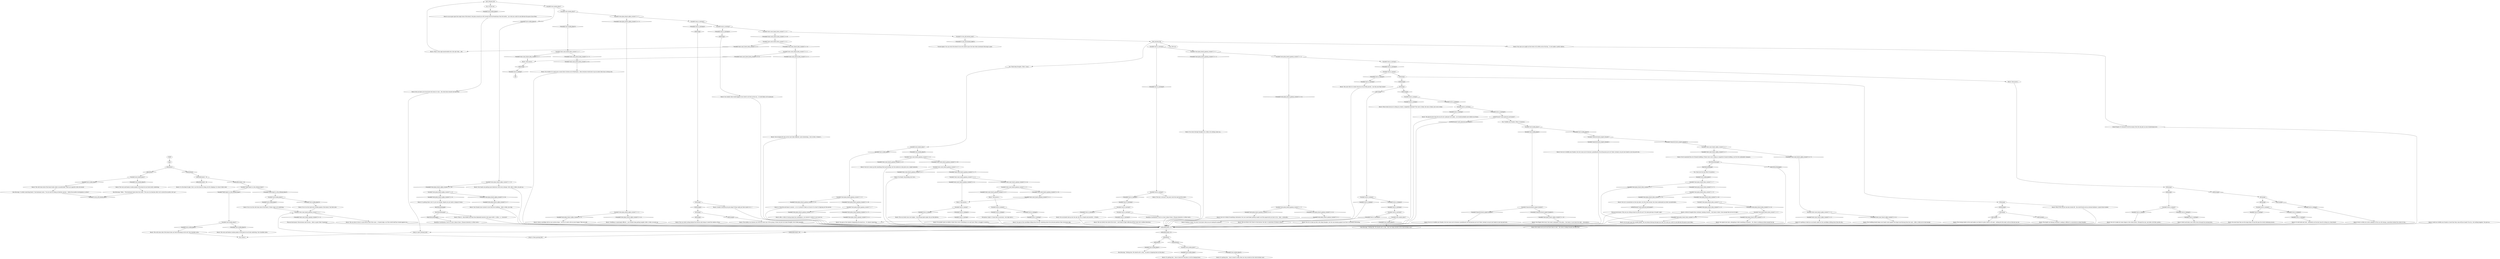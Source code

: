 # WORLD / WAITING BENCH
# a bench where you (and Kim) can sit and wait for an X amount of time so the player won't get softlocked-stuck in the game for lacking content until daychange!
# ==================================================
digraph G {
	  0 [label="START"];
	  1 [label="input"];
	  2 [label="Variable[\"stats.plaza_bench_beta_counter\"] == 3"];
	  3 [label="Variable[\"stats.plaza_bench_beta_counter\"] == 3", shape=diamond];
	  4 [label="!(Variable[\"stats.plaza_bench_beta_counter\"] == 3)", shape=diamond];
	  5 [label="Variable[\"auto.is_raining\"]"];
	  6 [label="Variable[\"auto.is_raining\"]", shape=diamond];
	  7 [label="!(Variable[\"auto.is_raining\"])", shape=diamond];
	  8 [label="Bench: Time passes..."];
	  9 [label="Bench: Every so often you catch a glimpse of the sun still shining, somewhere behind the clouds of rain..."];
	  10 [label="Bench: Darkness ahead. You don't even know what you are waiting for anymore..."];
	  11 [label="Variable[\"auto.smoke_plaza\"]"];
	  12 [label="Variable[\"auto.smoke_plaza\"]", shape=diamond];
	  13 [label="!(Variable[\"auto.smoke_plaza\"])", shape=diamond];
	  14 [label="Variable[\"auto.smoke_plaza\"]"];
	  15 [label="Variable[\"auto.smoke_plaza\"]", shape=diamond];
	  16 [label="!(Variable[\"auto.smoke_plaza\"])", shape=diamond];
	  17 [label="Jump to: [time_passing_hub]"];
	  18 [label="Bench: You try to come up with something fresh and exciting, but the endeavour only gives you a slight headache."];
	  19 [label="Variable[\"auto.is_raining\"]"];
	  20 [label="Variable[\"auto.is_raining\"]", shape=diamond];
	  21 [label="!(Variable[\"auto.is_raining\"])", shape=diamond];
	  22 [label="Variable[\"stats.coast_bench_alpha_counter\"] == 7"];
	  23 [label="Variable[\"stats.coast_bench_alpha_counter\"] == 7", shape=diamond];
	  24 [label="!(Variable[\"stats.coast_bench_alpha_counter\"] == 7)", shape=diamond];
	  25 [label="Bench: The cold stone slab of the bench looks rather uncomfortable. There are cigarette stubs all around."];
	  26 [label="Variable[\"stats.plaza_bench_gamma_counter\"] >= 8"];
	  27 [label="Variable[\"stats.plaza_bench_gamma_counter\"] >= 8", shape=diamond];
	  28 [label="!(Variable[\"stats.plaza_bench_gamma_counter\"] >= 8)", shape=diamond];
	  29 [label="Bench: It's both dark and cold... ultimately not the best time for sitting on a stone bench."];
	  30 [label="Variable[\"auto.is_raining\"]"];
	  31 [label="Variable[\"auto.is_raining\"]", shape=diamond];
	  32 [label="!(Variable[\"auto.is_raining\"])", shape=diamond];
	  33 [label="Bench: What events led you to sitting on a bench, completely drenched? The coast is bleak, the rain is bleak, your soul is bleak."];
	  34 [label="Variable[\"auto.smoke_plaza\"]"];
	  35 [label="Variable[\"auto.smoke_plaza\"]", shape=diamond];
	  36 [label="!(Variable[\"auto.smoke_plaza\"])", shape=diamond];
	  37 [label="Bench: The sun slowly setting behind the horizon only brings to mind the sadness of loss."];
	  38 [label="Variable[\"stats.coast_bench_gamma_counter\"] == 7"];
	  39 [label="Variable[\"stats.coast_bench_gamma_counter\"] == 7", shape=diamond];
	  40 [label="!(Variable[\"stats.coast_bench_gamma_counter\"] == 7)", shape=diamond];
	  41 [label="Bench: You try to twiddle your thumbs, but ever since you've become a grandmaster the old passion just isn't there. Instead, you put your hands in your lap and wait..."];
	  42 [label="Variable[\"TASK.report_to_the_tribunal_done\"]"];
	  43 [label="Variable[\"TASK.report_to_the_tribunal_done\"]", shape=diamond];
	  44 [label="!(Variable[\"TASK.report_to_the_tribunal_done\"])", shape=diamond];
	  45 [label="Variable[\"stats.coast_bench_beta_counter\"] == 3"];
	  46 [label="Variable[\"stats.coast_bench_beta_counter\"] == 3", shape=diamond];
	  47 [label="!(Variable[\"stats.coast_bench_beta_counter\"] == 3)", shape=diamond];
	  48 [label="Variable[\"character.bench_expert_thumbs\"]"];
	  49 [label="Variable[\"character.bench_expert_thumbs\"]", shape=diamond];
	  50 [label="!(Variable[\"character.bench_expert_thumbs\"])", shape=diamond];
	  51 [label="Bench: It's getting late... time to head off. The plaza is not for sleeping bums."];
	  52 [label="Bench: The bright sun blazing overhead is making it difficult to concentrate on deep thoughts."];
	  53 [label="Bench: After a while of staring ahead into nothingness, you decide it's better to just move on."];
	  54 [label="Variable[\"character.bench_expert_thumbs\"]"];
	  55 [label="Variable[\"character.bench_expert_thumbs\"]", shape=diamond];
	  56 [label="!(Variable[\"character.bench_expert_thumbs\"])", shape=diamond];
	  57 [label="Hand/Eye Coordination: You're so close! Almost there. Ultimate dexterity is within reach..."];
	  58 [label="Bench: It is the dead of night. Now is not the time for sitting, but for sleeping. It is time to find a bed."];
	  59 [label="Bench: Is Time flat and linear in nature... or is it cyclical? It feels as if you're *so close* to figuring out the answer."];
	  60 [label="Inland Empire: It's because of all the money. Even the sky gets an aura of glistening lucre."];
	  61 [label="You: Sit and rest."];
	  62 [label="IsKimHere()"];
	  63 [label="IsKimHere()", shape=diamond];
	  64 [label="!(IsKimHere())", shape=diamond];
	  65 [label="You: Think deep thoughts. [Wait 1 hour.]"];
	  66 [label="IsEvening()"];
	  67 [label="IsEvening()", shape=diamond];
	  68 [label="!(IsEvening())", shape=diamond];
	  69 [label="Variable[\"stats.coast_bench_gamma_counter\"] == 3"];
	  70 [label="Variable[\"stats.coast_bench_gamma_counter\"] == 3", shape=diamond];
	  71 [label="!(Variable[\"stats.coast_bench_gamma_counter\"] == 3)", shape=diamond];
	  72 [label="Variable[\"auto.is_raining\"]"];
	  73 [label="Variable[\"auto.is_raining\"]", shape=diamond];
	  74 [label="!(Variable[\"auto.is_raining\"])", shape=diamond];
	  75 [label="Variable[\"auto.is_raining\"]"];
	  76 [label="Variable[\"auto.is_raining\"]", shape=diamond];
	  77 [label="!(Variable[\"auto.is_raining\"])", shape=diamond];
	  78 [label="Bench: The midday sun showers you with the warm rays of the spring. It does not give you many thoughts, but it feels peaceful..."];
	  79 [label="Bench: You try to think of something substantial, but your mind keeps getting caught on all the paperwork you have to do... later... eventually..."];
	  80 [label="Bench: But you know you do not have the luxury to wait... the clock ticks towards the final hour."];
	  81 [label="Bench: Your fingers feel stuck. Your mind, uninspired. This place... this bench, it just lacks the right... atmosphere..."];
	  82 [label="Variable[\"auto.smoke_plaza\"]"];
	  83 [label="Variable[\"auto.smoke_plaza\"]", shape=diamond];
	  84 [label="!(Variable[\"auto.smoke_plaza\"])", shape=diamond];
	  85 [label="Bench: Twiddling is surprisingly difficult... your thumbs keep getting tangled. After a while, you give up."];
	  86 [label="IsEvening()"];
	  87 [label="IsEvening()", shape=diamond];
	  88 [label="!(IsEvening())", shape=diamond];
	  89 [label="Bench: You ponder upon an endless winter that covers everything in ice and snow. What a struggle it would be..."];
	  90 [label="Bench: You churn through thoughts for a while, but nothing comes up..."];
	  91 [label="HasVolitionDamage()"];
	  92 [label="HasVolitionDamage()", shape=diamond];
	  93 [label="!(HasVolitionDamage())", shape=diamond];
	  94 [label="Bench: The cold stone slab of the bench does not look welcoming at all at all. Your shoulder aches."];
	  95 [label="Bench: You squint your eyes, attempting to find something of interest... No, there is nothing up there except the sky."];
	  96 [label="Variable[\"stats.coast_bench_beta_counter\"] == 5"];
	  97 [label="Variable[\"stats.coast_bench_beta_counter\"] == 5", shape=diamond];
	  98 [label="!(Variable[\"stats.coast_bench_beta_counter\"] == 5)", shape=diamond];
	  99 [label="Variable[\"stats.coast_bench_gamma_counter\"] >= 8"];
	  100 [label="Variable[\"stats.coast_bench_gamma_counter\"] >= 8", shape=diamond];
	  101 [label="!(Variable[\"stats.coast_bench_gamma_counter\"] >= 8)", shape=diamond];
	  102 [label="Bench: The twiddling barely keeps your hands warm against the frigid wind blowing from the coast... After a while you've had enough."];
	  103 [label="Bench: You more hear than see the large drops of rain fall upon the slowly darkening mosaic..."];
	  104 [label="Bench: You can barely look up into the sky, the sun is bright and powerful... it blinds..."];
	  105 [label="IsEvening()"];
	  106 [label="IsEvening()", shape=diamond];
	  107 [label="!(IsEvening())", shape=diamond];
	  108 [label="Bench: You gaze at the snowflakes falling from the sky, wondering about the intricate patterns their structures take."];
	  109 [label="Bench: You sit on the cold stone slab of the bench. It feels rough, yet comforting."];
	  110 [label="Variable[\"auto.smoke_plaza\"]"];
	  111 [label="Variable[\"auto.smoke_plaza\"]", shape=diamond];
	  112 [label="!(Variable[\"auto.smoke_plaza\"])", shape=diamond];
	  113 [label="Variable[\"stats.plaza_bench_beta_counter\"] == 5"];
	  114 [label="Variable[\"stats.plaza_bench_beta_counter\"] == 5", shape=diamond];
	  115 [label="!(Variable[\"stats.plaza_bench_beta_counter\"] == 5)", shape=diamond];
	  116 [label="Bench: You've mastered the art of thumb-twiddling. If there were such a thing as competitive thumb-twiddling, you'd be the undeniable champion."];
	  117 [label="Bench: The snow tells of a winter that has not yet fully passed... was this your final winter?"];
	  118 [label="Bench: The glacial gusts from the sea do not a pleasant rest make... you should probably move before you freeze."];
	  119 [label="IsKimHere()"];
	  120 [label="IsKimHere()", shape=diamond];
	  121 [label="!(IsKimHere())", shape=diamond];
	  122 [label="Kim Kitsuragi: \"Getting late. We should call it a day... no point in lingering here on the plaza.\""];
	  123 [label="Jump to: [post_tribunal_hub]"];
	  124 [label="Bench: It's getting there, but it's just not enough. Maybe you just need a change of venue."];
	  125 [label="Kim Kitsuragi: \"A rather uninviting bench,\" the lieutenant notes. \"I'm not one for sitting on benches anyway -- before the murder investigation is solved.\""];
	  126 [label="Bench: The sun draws ever closer to the horizon; the sky is a panorama of intense colours..."];
	  127 [label="Kim Kitsuragi: \"Getting late. We should call it a day... best not sleep outside on the wind-stricken coast.\""];
	  128 [label="IsEvening()"];
	  129 [label="IsEvening()", shape=diamond];
	  130 [label="!(IsEvening())", shape=diamond];
	  131 [label="Variable[\"stats.plaza_bench_beta_counter\"] == 6"];
	  132 [label="Variable[\"stats.plaza_bench_beta_counter\"] == 6", shape=diamond];
	  133 [label="!(Variable[\"stats.plaza_bench_beta_counter\"] == 6)", shape=diamond];
	  134 [label="Bench: The worn and beaten wooden planks of the bench do not look overly comforting."];
	  135 [label="Bench: You sit on the wind-worn wooden planks of the bench. Your feet ache."];
	  136 [label="IsHourBetween(1, 6)"];
	  137 [label="IsHourBetween(1, 6)", shape=diamond];
	  138 [label="!(IsHourBetween(1, 6))", shape=diamond];
	  139 [label="Variable[\"auto.smoke_plaza\"]"];
	  140 [label="Variable[\"auto.smoke_plaza\"]", shape=diamond];
	  141 [label="!(Variable[\"auto.smoke_plaza\"])", shape=diamond];
	  142 [label="Variable[\"stats.coast_bench_gamma_counter\"] >= 4"];
	  143 [label="Variable[\"stats.coast_bench_gamma_counter\"] >= 4", shape=diamond];
	  144 [label="!(Variable[\"stats.coast_bench_gamma_counter\"] >= 4)", shape=diamond];
	  145 [label="Variable[\"stats.plaza_bench_gamma_counter\"] == 7"];
	  146 [label="Variable[\"stats.plaza_bench_gamma_counter\"] == 7", shape=diamond];
	  147 [label="!(Variable[\"stats.plaza_bench_gamma_counter\"] == 7)", shape=diamond];
	  148 [label="Bench: You wonder what would happen if you tried to set foot on the sun... it would likely not be pleasant."];
	  149 [label="Bench: As you gaze upon the rough stone of the bench, the plaza around you still covered with the bloodstains from the battle... you wish you could sit and alleviate the pain of your flesh."];
	  150 [label="IsHourBetween(1,  6)"];
	  151 [label="IsHourBetween(1,  6)", shape=diamond];
	  152 [label="!(IsHourBetween(1,  6))", shape=diamond];
	  153 [label="Bench: A flock of seagulls flies overhead, heading towards... who knows where. Soon enough they are out of sight..."];
	  154 [label="Bench: You try to concentrate on the sky above, but this time around, the stone underneath you feels uncomfortable..."];
	  155 [label="Variable[\"stats.plaza_bench_beta_counter\"] >= 7"];
	  156 [label="Variable[\"stats.plaza_bench_beta_counter\"] >= 7", shape=diamond];
	  157 [label="!(Variable[\"stats.plaza_bench_beta_counter\"] >= 7)", shape=diamond];
	  158 [label="Bench: You're hoping the sky on the coast looks different, more interesting... but in truth, it doesn't..."];
	  159 [label="Variable[\"stats.plaza_bench_alpha_counter\"] >= 4"];
	  160 [label="Variable[\"stats.plaza_bench_alpha_counter\"] >= 4", shape=diamond];
	  161 [label="!(Variable[\"stats.plaza_bench_alpha_counter\"] >= 4)", shape=diamond];
	  162 [label="Variable[\"stats.coast_bench_alpha_counter\"] >= 3"];
	  163 [label="Variable[\"stats.coast_bench_alpha_counter\"] >= 3", shape=diamond];
	  164 [label="!(Variable[\"stats.coast_bench_alpha_counter\"] >= 3)", shape=diamond];
	  165 [label="Bench: You try to make out some shapes in the clouds above. Through the rain, one looks a bit like a potato..."];
	  166 [label="Bench: The sun slowly rises above the waves... each beam of light reflecting off the water into a million directions."];
	  167 [label="Bench: Time passes..."];
	  168 [label="Bench: The evening shade on the sand makes you think of a place which is all sand... nothing but the sand, as far as the eye can see."];
	  169 [label="Bench: The worn and beaten wooden planks of the bench do not look comforting. Your shoulder aches."];
	  170 [label="Bench: But realize now you do not have time to wait... the clock is ticking towards the final hour."];
	  171 [label="Bench: You try to twiddle your thumbs, but ever since you've become a grandmaster the old passion just isn't there. Instead, you put your hands in your lap and wait..."];
	  172 [label="Variable[\"stats.plaza_bench_alpha_counter\"] == 9"];
	  173 [label="Variable[\"stats.plaza_bench_alpha_counter\"] == 9", shape=diamond];
	  174 [label="!(Variable[\"stats.plaza_bench_alpha_counter\"] == 9)", shape=diamond];
	  175 [label="Bench: What is that nigh-unnoticeable dot in the sky? Huh... odd."];
	  176 [label="Variable[\"stats.coast_bench_beta_counter\"] >= 7"];
	  177 [label="Variable[\"stats.coast_bench_beta_counter\"] >= 7", shape=diamond];
	  178 [label="!(Variable[\"stats.coast_bench_beta_counter\"] >= 7)", shape=diamond];
	  179 [label="IsMorning()"];
	  180 [label="IsMorning()", shape=diamond];
	  181 [label="!(IsMorning())", shape=diamond];
	  182 [label="Bench: Your thumbs have started to hurt from the twiddling... after a while, you stop."];
	  183 [label="Bench: Slowly and lazily, snow drifts down through the morning haze..."];
	  184 [label="Variable[\"auto.is_snowing\"]"];
	  185 [label="Variable[\"auto.is_snowing\"]", shape=diamond];
	  186 [label="!(Variable[\"auto.is_snowing\"])", shape=diamond];
	  187 [label="Bench: It's getting late... time to head to sleep. Best not stay outside on the wind-stricken coast."];
	  188 [label="Variable[\"auto.is_raining\"]"];
	  189 [label="Variable[\"auto.is_raining\"]", shape=diamond];
	  190 [label="!(Variable[\"auto.is_raining\"])", shape=diamond];
	  191 [label="Variable[\"stats.plaza_bench_gamma_counter\"] == 3"];
	  192 [label="Variable[\"stats.plaza_bench_gamma_counter\"] == 3", shape=diamond];
	  193 [label="!(Variable[\"stats.plaza_bench_gamma_counter\"] == 3)", shape=diamond];
	  194 [label="Physical Instrument: Why are you sitting around on your fat ass?! Do some push-ups, for gods' sake!!"];
	  195 [label="Kim Kitsuragi: \"Hmh...\" The lieutenant looks down the street. \"We can sit on benches after we've solved the murder. Let's go.\""];
	  196 [label="Tutorial Agent: You can revisit the bench if you ever need to pass the time when Lieutenant Kitsuragi is gone."];
	  197 [label="Bench: Could you twiddle your thumbs so hard that they come off your hands? You try... but nothing happens. You give up."];
	  198 [label="Bench: It's getting so dark you can barely make out the snowflakes drifting down from the sky..."];
	  199 [label="Variable[\"auto.is_snowing\"]"];
	  200 [label="Variable[\"auto.is_snowing\"]", shape=diamond];
	  201 [label="!(Variable[\"auto.is_snowing\"])", shape=diamond];
	  202 [label="Variable[\"auto.smoke_plaza\"]"];
	  203 [label="Variable[\"auto.smoke_plaza\"]", shape=diamond];
	  204 [label="!(Variable[\"auto.smoke_plaza\"])", shape=diamond];
	  205 [label="Bench: You try to come up with a few deep thoughts, but the rain beating against your face is extremely distracting."];
	  206 [label="Perception (Sight): It looks like an aerostatic, very high above..."];
	  207 [label="post_tribunal_hub"];
	  208 [label="You: [Leave.]"];
	  209 [label="Variable[\"auto.smoke_plaza\"]"];
	  210 [label="Variable[\"auto.smoke_plaza\"]", shape=diamond];
	  211 [label="!(Variable[\"auto.smoke_plaza\"])", shape=diamond];
	  212 [label="Variable[\"auto.smoke_plaza\"]"];
	  213 [label="Variable[\"auto.smoke_plaza\"]", shape=diamond];
	  214 [label="!(Variable[\"auto.smoke_plaza\"])", shape=diamond];
	  215 [label="Variable[\"stats.plaza_bench_alpha_counter\"] >= 7"];
	  216 [label="Variable[\"stats.plaza_bench_alpha_counter\"] >= 7", shape=diamond];
	  217 [label="!(Variable[\"stats.plaza_bench_alpha_counter\"] >= 7)", shape=diamond];
	  218 [label="Variable[\"auto.is_snowing\"]"];
	  219 [label="Variable[\"auto.is_snowing\"]", shape=diamond];
	  220 [label="!(Variable[\"auto.is_snowing\"])", shape=diamond];
	  221 [label="Variable[\"auto.is_snowing\"]"];
	  222 [label="Variable[\"auto.is_snowing\"]", shape=diamond];
	  223 [label="!(Variable[\"auto.is_snowing\"])", shape=diamond];
	  224 [label="Variable[\"stats.coast_bench_beta_counter\"] == 6"];
	  225 [label="Variable[\"stats.coast_bench_beta_counter\"] == 6", shape=diamond];
	  226 [label="!(Variable[\"stats.coast_bench_beta_counter\"] == 6)", shape=diamond];
	  227 [label="Variable[\"tc.turn_off_tutorial_node\"]"];
	  228 [label="Variable[\"tc.turn_off_tutorial_node\"]", shape=diamond];
	  229 [label="!(Variable[\"tc.turn_off_tutorial_node\"])", shape=diamond];
	  230 [label="time_passing_hub"];
	  231 [label="Variable[\"stats.coast_bench_gamma_counter\"] >= 1"];
	  232 [label="Variable[\"stats.coast_bench_gamma_counter\"] >= 1", shape=diamond];
	  233 [label="!(Variable[\"stats.coast_bench_gamma_counter\"] >= 1)", shape=diamond];
	  234 [label="Bench: The sun does its best to ward off the chill of the coast... it barely helps. As if the world itself has turned against you..."];
	  235 [label="IsTHCPresent(\"coach_physical_instrument\")"];
	  236 [label="IsTHCPresent(\"coach_physical_instrument\")", shape=diamond];
	  237 [label="!(IsTHCPresent(\"coach_physical_instrument\"))", shape=diamond];
	  238 [label="You: Twiddle your thumbs. [Wait 15 minutes.]"];
	  239 [label="Variable[\"auto.is_snowing\"]"];
	  240 [label="Variable[\"auto.is_snowing\"]", shape=diamond];
	  241 [label="!(Variable[\"auto.is_snowing\"])", shape=diamond];
	  242 [label="Variable[\"stats.plaza_bench_gamma_counter\"] >= 1"];
	  243 [label="Variable[\"stats.plaza_bench_gamma_counter\"] >= 1", shape=diamond];
	  244 [label="!(Variable[\"stats.plaza_bench_gamma_counter\"] >= 1)", shape=diamond];
	  245 [label="Variable[\"stats.plaza_bench_gamma_counter\"] >= 4"];
	  246 [label="Variable[\"stats.plaza_bench_gamma_counter\"] >= 4", shape=diamond];
	  247 [label="!(Variable[\"stats.plaza_bench_gamma_counter\"] >= 4)", shape=diamond];
	  248 [label="Variable[\"auto.is_snowing\"]"];
	  249 [label="Variable[\"auto.is_snowing\"]", shape=diamond];
	  250 [label="!(Variable[\"auto.is_snowing\"])", shape=diamond];
	  251 [label="Bench: Time passes..."];
	  252 [label="Bench: As you gaze upon the wooden planks, the sea breeze blowing through your hair, you wish you could sit and alleviate the pain in your body..."];
	  253 [label="Variable[\"stats.plaza_bench_alpha_counter\"] >= 10"];
	  254 [label="Variable[\"stats.plaza_bench_alpha_counter\"] >= 10", shape=diamond];
	  255 [label="!(Variable[\"stats.plaza_bench_alpha_counter\"] >= 10)", shape=diamond];
	  256 [label="Bench: Your hands are getting more dexterous with every attempt. Still, after a while, you give up."];
	  257 [label="Bench: Slowly, snowflakes fall on your mutton-chops... you try to catch a few on your tongue. They are cold."];
	  258 [label="Variable[\"auto.is_snowing\"]"];
	  259 [label="Variable[\"auto.is_snowing\"]", shape=diamond];
	  260 [label="!(Variable[\"auto.is_snowing\"])", shape=diamond];
	  261 [label="Variable[\"auto.is_snowing\"]"];
	  262 [label="Variable[\"auto.is_snowing\"]", shape=diamond];
	  263 [label="!(Variable[\"auto.is_snowing\"])", shape=diamond];
	  264 [label="Hand/Eye Coordination: You're so close! Almost there. Ultimate dexterity is within reach..."];
	  265 [label="HasVolitionDamage()"];
	  266 [label="HasVolitionDamage()", shape=diamond];
	  267 [label="!(HasVolitionDamage())", shape=diamond];
	  268 [label="Bench: What if... Dick Mullen and Man from Hjelmdall existed in the same world... in like... a... crossover?"];
	  269 [label="Bench: Time passes...."];
	  270 [label="Bench: You gaze at the shadows deepening all around you... it's almost unnerving."];
	  271 [label="Variable[\"auto.is_raining\"]"];
	  272 [label="Variable[\"auto.is_raining\"]", shape=diamond];
	  273 [label="!(Variable[\"auto.is_raining\"])", shape=diamond];
	  274 [label="IsMorning()"];
	  275 [label="IsMorning()", shape=diamond];
	  276 [label="!(IsMorning())", shape=diamond];
	  277 [label="IsMorning()"];
	  278 [label="IsMorning()", shape=diamond];
	  279 [label="!(IsMorning())", shape=diamond];
	  280 [label="Bench: What if the sun just one day turned off... the world thrown into an eternal darkness. A grim future indeed."];
	  281 [label="IsMorning()"];
	  282 [label="IsMorning()", shape=diamond];
	  283 [label="!(IsMorning())", shape=diamond];
	  284 [label="Bench: Couldn't everyone just get along? If they really put their minds to it...?"];
	  285 [label="Bench: You finally stop picking your nose..."];
	  286 [label="Physical Instrument: Perseverance and success... feels so good. Feels *inspiring*."];
	  287 [label="You: Stare into the sky. [Wait 30 minutes.]"];
	  288 [label="You: [Get up.]"];
	  289 [label="Bench: Your eyes are caught on the towers of La Delta across the bay... it sure makes a pretty skyline..."];
	  290 [label="Bench: You wonder if it could rain so much that it drowns all of Martinaise... then everyone would have to go on about their day in diving suits."];
	  291 [label="Bench: The sun slowly rises ever higher... the morning light makes the air feel glittery..."];
	  292 [label="Variable[\"auto.is_raining\"]"];
	  293 [label="Variable[\"auto.is_raining\"]", shape=diamond];
	  294 [label="!(Variable[\"auto.is_raining\"])", shape=diamond];
	  295 [label="Bench: The sky is overcast, rain pours onto the sand and the reeds..."];
	  0 -> 1
	  1 -> 62
	  2 -> 3
	  2 -> 4
	  3 -> 95
	  4 -> 252
	  5 -> 6
	  5 -> 7
	  6 -> 165
	  7 -> 240
	  8 -> 188
	  9 -> 136
	  10 -> 136
	  11 -> 12
	  11 -> 13
	  12 -> 94
	  13 -> 169
	  14 -> 16
	  14 -> 15
	  15 -> 25
	  16 -> 134
	  17 -> 231
	  18 -> 136
	  19 -> 20
	  19 -> 21
	  20 -> 206
	  21 -> 222
	  22 -> 24
	  22 -> 23
	  23 -> 116
	  24 -> 162
	  25 -> 125
	  26 -> 27
	  26 -> 28
	  27 -> 59
	  28 -> 145
	  29 -> 136
	  30 -> 32
	  30 -> 31
	  31 -> 10
	  32 -> 200
	  33 -> 136
	  34 -> 35
	  34 -> 36
	  35 -> 51
	  36 -> 187
	  37 -> 136
	  38 -> 40
	  38 -> 39
	  39 -> 285
	  40 -> 142
	  41 -> 136
	  42 -> 43
	  42 -> 44
	  43 -> 11
	  44 -> 110
	  45 -> 46
	  45 -> 47
	  46 -> 158
	  47 -> 167
	  48 -> 49
	  48 -> 50
	  49 -> 41
	  50 -> 22
	  52 -> 136
	  53 -> 136
	  54 -> 56
	  54 -> 55
	  55 -> 171
	  56 -> 254
	  57 -> 136
	  59 -> 136
	  60 -> 136
	  61 -> 210
	  62 -> 64
	  62 -> 63
	  63 -> 14
	  64 -> 150
	  65 -> 139
	  66 -> 67
	  66 -> 68
	  67 -> 72
	  68 -> 293
	  69 -> 70
	  69 -> 71
	  70 -> 269
	  71 -> 232
	  72 -> 73
	  72 -> 74
	  73 -> 103
	  74 -> 249
	  75 -> 76
	  75 -> 77
	  76 -> 33
	  77 -> 184
	  78 -> 136
	  79 -> 136
	  80 -> 123
	  81 -> 136
	  82 -> 83
	  82 -> 84
	  83 -> 54
	  84 -> 48
	  85 -> 136
	  86 -> 88
	  86 -> 87
	  87 -> 30
	  88 -> 75
	  89 -> 136
	  90 -> 136
	  91 -> 92
	  91 -> 93
	  92 -> 287
	  93 -> 136
	  94 -> 208
	  95 -> 136
	  96 -> 97
	  96 -> 98
	  97 -> 175
	  98 -> 45
	  99 -> 100
	  99 -> 101
	  100 -> 18
	  101 -> 38
	  102 -> 136
	  103 -> 136
	  104 -> 136
	  105 -> 106
	  105 -> 107
	  106 -> 168
	  107 -> 52
	  108 -> 136
	  109 -> 231
	  110 -> 112
	  110 -> 111
	  111 -> 109
	  112 -> 135
	  113 -> 114
	  113 -> 115
	  114 -> 153
	  115 -> 2
	  116 -> 91
	  117 -> 136
	  118 -> 136
	  119 -> 120
	  119 -> 121
	  120 -> 203
	  121 -> 34
	  123 -> 208
	  124 -> 266
	  125 -> 228
	  126 -> 136
	  128 -> 129
	  128 -> 130
	  129 -> 37
	  130 -> 78
	  131 -> 132
	  131 -> 133
	  132 -> 154
	  133 -> 113
	  134 -> 195
	  135 -> 231
	  136 -> 137
	  136 -> 138
	  137 -> 119
	  138 -> 17
	  139 -> 140
	  139 -> 141
	  140 -> 26
	  141 -> 99
	  142 -> 144
	  142 -> 143
	  143 -> 8
	  144 -> 69
	  145 -> 146
	  145 -> 147
	  146 -> 53
	  147 -> 246
	  148 -> 136
	  149 -> 80
	  150 -> 152
	  150 -> 151
	  151 -> 58
	  152 -> 42
	  153 -> 136
	  154 -> 236
	  155 -> 156
	  155 -> 157
	  156 -> 252
	  157 -> 131
	  158 -> 136
	  159 -> 160
	  159 -> 161
	  160 -> 257
	  161 -> 85
	  162 -> 163
	  162 -> 164
	  163 -> 198
	  164 -> 102
	  165 -> 136
	  166 -> 136
	  167 -> 275
	  168 -> 136
	  169 -> 208
	  170 -> 123
	  171 -> 136
	  172 -> 173
	  172 -> 174
	  173 -> 124
	  174 -> 216
	  175 -> 207
	  176 -> 177
	  176 -> 178
	  177 -> 167
	  178 -> 225
	  179 -> 180
	  179 -> 181
	  180 -> 5
	  181 -> 66
	  182 -> 136
	  183 -> 136
	  184 -> 185
	  184 -> 186
	  185 -> 118
	  186 -> 235
	  188 -> 189
	  188 -> 190
	  189 -> 291
	  190 -> 219
	  191 -> 192
	  191 -> 193
	  192 -> 79
	  193 -> 243
	  194 -> 136
	  195 -> 228
	  197 -> 136
	  198 -> 136
	  199 -> 201
	  199 -> 202
	  200 -> 199
	  201 -> 126
	  202 -> 204
	  202 -> 205
	  203 -> 122
	  204 -> 127
	  205 -> 136
	  206 -> 136
	  207 -> 209
	  207 -> 61
	  209 -> 211
	  209 -> 212
	  210 -> 149
	  211 -> 253
	  212 -> 214
	  212 -> 215
	  213 -> 155
	  214 -> 176
	  215 -> 217
	  215 -> 218
	  216 -> 182
	  217 -> 159
	  218 -> 220
	  218 -> 221
	  219 -> 89
	  220 -> 278
	  221 -> 224
	  221 -> 223
	  222 -> 108
	  223 -> 282
	  224 -> 226
	  224 -> 227
	  225 -> 290
	  226 -> 96
	  227 -> 229
	  227 -> 230
	  229 -> 196
	  230 -> 288
	  230 -> 65
	  230 -> 289
	  230 -> 239
	  231 -> 233
	  231 -> 234
	  232 -> 8
	  233 -> 286
	  234 -> 136
	  235 -> 237
	  235 -> 238
	  236 -> 194
	  237 -> 136
	  238 -> 82
	  239 -> 241
	  239 -> 242
	  240 -> 183
	  241 -> 292
	  242 -> 244
	  242 -> 245
	  243 -> 270
	  244 -> 90
	  245 -> 248
	  245 -> 247
	  246 -> 270
	  247 -> 191
	  248 -> 250
	  248 -> 251
	  249 -> 29
	  250 -> 271
	  251 -> 179
	  252 -> 170
	  253 -> 256
	  253 -> 255
	  254 -> 81
	  255 -> 172
	  256 -> 136
	  257 -> 136
	  258 -> 260
	  258 -> 261
	  259 -> 258
	  260 -> 104
	  261 -> 264
	  261 -> 263
	  262 -> 117
	  263 -> 166
	  264 -> 136
	  265 -> 267
	  265 -> 268
	  266 -> 265
	  267 -> 57
	  268 -> 136
	  269 -> 19
	  270 -> 136
	  271 -> 273
	  271 -> 274
	  272 -> 296
	  273 -> 262
	  274 -> 276
	  274 -> 277
	  275 -> 272
	  276 -> 86
	  277 -> 280
	  277 -> 279
	  278 -> 281
	  279 -> 105
	  280 -> 136
	  281 -> 283
	  281 -> 284
	  282 -> 148
	  283 -> 128
	  284 -> 136
	  285 -> 136
	  286 -> 136
	  287 -> 213
	  289 -> 60
	  290 -> 136
	  291 -> 136
	  292 -> 294
	  292 -> 295
	  293 -> 9
	  294 -> 259
	  295 -> 136
}

